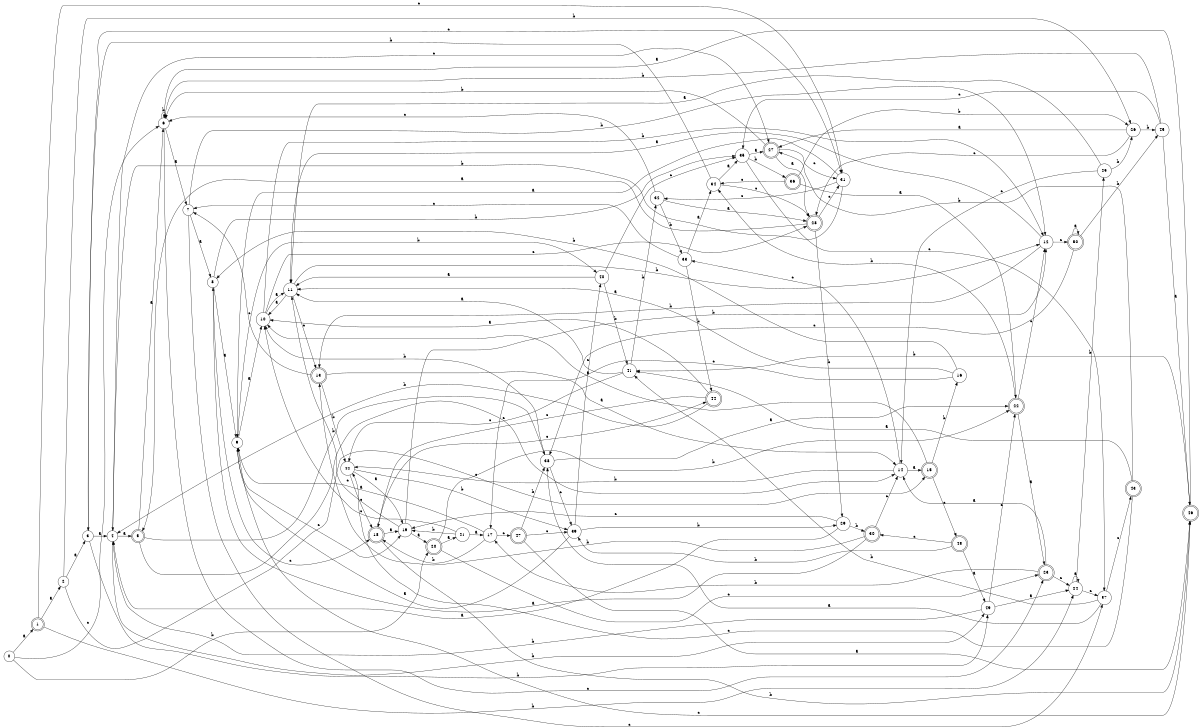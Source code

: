 digraph n41_3 {
__start0 [label="" shape="none"];

rankdir=LR;
size="8,5";

s0 [style="filled", color="black", fillcolor="white" shape="circle", label="0"];
s1 [style="rounded,filled", color="black", fillcolor="white" shape="doublecircle", label="1"];
s2 [style="filled", color="black", fillcolor="white" shape="circle", label="2"];
s3 [style="filled", color="black", fillcolor="white" shape="circle", label="3"];
s4 [style="filled", color="black", fillcolor="white" shape="circle", label="4"];
s5 [style="rounded,filled", color="black", fillcolor="white" shape="doublecircle", label="5"];
s6 [style="filled", color="black", fillcolor="white" shape="circle", label="6"];
s7 [style="filled", color="black", fillcolor="white" shape="circle", label="7"];
s8 [style="filled", color="black", fillcolor="white" shape="circle", label="8"];
s9 [style="filled", color="black", fillcolor="white" shape="circle", label="9"];
s10 [style="filled", color="black", fillcolor="white" shape="circle", label="10"];
s11 [style="filled", color="black", fillcolor="white" shape="circle", label="11"];
s12 [style="filled", color="black", fillcolor="white" shape="circle", label="12"];
s13 [style="rounded,filled", color="black", fillcolor="white" shape="doublecircle", label="13"];
s14 [style="filled", color="black", fillcolor="white" shape="circle", label="14"];
s15 [style="rounded,filled", color="black", fillcolor="white" shape="doublecircle", label="15"];
s16 [style="filled", color="black", fillcolor="white" shape="circle", label="16"];
s17 [style="filled", color="black", fillcolor="white" shape="circle", label="17"];
s18 [style="rounded,filled", color="black", fillcolor="white" shape="doublecircle", label="18"];
s19 [style="filled", color="black", fillcolor="white" shape="circle", label="19"];
s20 [style="rounded,filled", color="black", fillcolor="white" shape="doublecircle", label="20"];
s21 [style="filled", color="black", fillcolor="white" shape="circle", label="21"];
s22 [style="rounded,filled", color="black", fillcolor="white" shape="doublecircle", label="22"];
s23 [style="rounded,filled", color="black", fillcolor="white" shape="doublecircle", label="23"];
s24 [style="filled", color="black", fillcolor="white" shape="circle", label="24"];
s25 [style="filled", color="black", fillcolor="white" shape="circle", label="25"];
s26 [style="filled", color="black", fillcolor="white" shape="circle", label="26"];
s27 [style="rounded,filled", color="black", fillcolor="white" shape="doublecircle", label="27"];
s28 [style="rounded,filled", color="black", fillcolor="white" shape="doublecircle", label="28"];
s29 [style="filled", color="black", fillcolor="white" shape="circle", label="29"];
s30 [style="rounded,filled", color="black", fillcolor="white" shape="doublecircle", label="30"];
s31 [style="filled", color="black", fillcolor="white" shape="circle", label="31"];
s32 [style="filled", color="black", fillcolor="white" shape="circle", label="32"];
s33 [style="filled", color="black", fillcolor="white" shape="circle", label="33"];
s34 [style="filled", color="black", fillcolor="white" shape="circle", label="34"];
s35 [style="filled", color="black", fillcolor="white" shape="circle", label="35"];
s36 [style="rounded,filled", color="black", fillcolor="white" shape="doublecircle", label="36"];
s37 [style="filled", color="black", fillcolor="white" shape="circle", label="37"];
s38 [style="filled", color="black", fillcolor="white" shape="circle", label="38"];
s39 [style="filled", color="black", fillcolor="white" shape="circle", label="39"];
s40 [style="filled", color="black", fillcolor="white" shape="circle", label="40"];
s41 [style="filled", color="black", fillcolor="white" shape="circle", label="41"];
s42 [style="filled", color="black", fillcolor="white" shape="circle", label="42"];
s43 [style="rounded,filled", color="black", fillcolor="white" shape="doublecircle", label="43"];
s44 [style="rounded,filled", color="black", fillcolor="white" shape="doublecircle", label="44"];
s45 [style="filled", color="black", fillcolor="white" shape="circle", label="45"];
s46 [style="rounded,filled", color="black", fillcolor="white" shape="doublecircle", label="46"];
s47 [style="rounded,filled", color="black", fillcolor="white" shape="doublecircle", label="47"];
s48 [style="rounded,filled", color="black", fillcolor="white" shape="doublecircle", label="48"];
s49 [style="filled", color="black", fillcolor="white" shape="circle", label="49"];
s50 [style="rounded,filled", color="black", fillcolor="white" shape="doublecircle", label="50"];
s0 -> s1 [label="a"];
s0 -> s20 [label="b"];
s0 -> s6 [label="c"];
s1 -> s2 [label="a"];
s1 -> s24 [label="b"];
s1 -> s31 [label="c"];
s2 -> s3 [label="a"];
s2 -> s26 [label="b"];
s2 -> s15 [label="c"];
s3 -> s4 [label="a"];
s3 -> s49 [label="b"];
s3 -> s31 [label="c"];
s4 -> s5 [label="a"];
s4 -> s49 [label="b"];
s4 -> s27 [label="c"];
s5 -> s6 [label="a"];
s5 -> s38 [label="b"];
s5 -> s14 [label="c"];
s6 -> s7 [label="a"];
s6 -> s6 [label="b"];
s6 -> s23 [label="c"];
s7 -> s8 [label="a"];
s7 -> s12 [label="b"];
s7 -> s37 [label="c"];
s8 -> s9 [label="a"];
s8 -> s35 [label="b"];
s8 -> s18 [label="c"];
s9 -> s10 [label="a"];
s9 -> s40 [label="b"];
s9 -> s19 [label="c"];
s10 -> s11 [label="a"];
s10 -> s12 [label="b"];
s10 -> s28 [label="c"];
s11 -> s10 [label="a"];
s11 -> s12 [label="b"];
s11 -> s13 [label="c"];
s12 -> s11 [label="a"];
s12 -> s13 [label="b"];
s12 -> s50 [label="c"];
s13 -> s14 [label="a"];
s13 -> s42 [label="b"];
s13 -> s7 [label="c"];
s14 -> s15 [label="a"];
s14 -> s42 [label="b"];
s14 -> s33 [label="c"];
s15 -> s10 [label="a"];
s15 -> s16 [label="b"];
s15 -> s48 [label="c"];
s16 -> s11 [label="a"];
s16 -> s8 [label="b"];
s16 -> s17 [label="c"];
s17 -> s9 [label="a"];
s17 -> s18 [label="b"];
s17 -> s47 [label="c"];
s18 -> s19 [label="a"];
s18 -> s46 [label="b"];
s18 -> s44 [label="c"];
s19 -> s20 [label="a"];
s19 -> s12 [label="b"];
s19 -> s11 [label="c"];
s20 -> s21 [label="a"];
s20 -> s22 [label="b"];
s20 -> s23 [label="c"];
s21 -> s17 [label="a"];
s21 -> s19 [label="b"];
s21 -> s10 [label="c"];
s22 -> s23 [label="a"];
s22 -> s34 [label="b"];
s22 -> s12 [label="c"];
s23 -> s14 [label="a"];
s23 -> s17 [label="b"];
s23 -> s24 [label="c"];
s24 -> s24 [label="a"];
s24 -> s25 [label="b"];
s24 -> s37 [label="c"];
s25 -> s11 [label="a"];
s25 -> s26 [label="b"];
s25 -> s14 [label="c"];
s26 -> s27 [label="a"];
s26 -> s45 [label="b"];
s26 -> s28 [label="c"];
s27 -> s28 [label="a"];
s27 -> s6 [label="b"];
s27 -> s31 [label="c"];
s28 -> s5 [label="a"];
s28 -> s29 [label="b"];
s28 -> s31 [label="c"];
s29 -> s4 [label="a"];
s29 -> s30 [label="b"];
s29 -> s19 [label="c"];
s30 -> s8 [label="a"];
s30 -> s13 [label="b"];
s30 -> s14 [label="c"];
s31 -> s9 [label="a"];
s31 -> s4 [label="b"];
s31 -> s32 [label="c"];
s32 -> s28 [label="a"];
s32 -> s33 [label="b"];
s32 -> s6 [label="c"];
s33 -> s34 [label="a"];
s33 -> s44 [label="b"];
s33 -> s7 [label="c"];
s34 -> s35 [label="a"];
s34 -> s3 [label="b"];
s34 -> s28 [label="c"];
s35 -> s27 [label="a"];
s35 -> s36 [label="b"];
s35 -> s37 [label="c"];
s36 -> s22 [label="a"];
s36 -> s26 [label="b"];
s36 -> s34 [label="c"];
s37 -> s38 [label="a"];
s37 -> s41 [label="b"];
s37 -> s43 [label="c"];
s38 -> s22 [label="a"];
s38 -> s10 [label="b"];
s38 -> s39 [label="c"];
s39 -> s9 [label="a"];
s39 -> s29 [label="b"];
s39 -> s40 [label="c"];
s40 -> s11 [label="a"];
s40 -> s41 [label="b"];
s40 -> s35 [label="c"];
s41 -> s11 [label="a"];
s41 -> s32 [label="b"];
s41 -> s42 [label="c"];
s42 -> s19 [label="a"];
s42 -> s39 [label="b"];
s42 -> s18 [label="c"];
s43 -> s41 [label="a"];
s43 -> s27 [label="b"];
s43 -> s42 [label="c"];
s44 -> s10 [label="a"];
s44 -> s4 [label="b"];
s44 -> s18 [label="c"];
s45 -> s46 [label="a"];
s45 -> s6 [label="b"];
s45 -> s35 [label="c"];
s46 -> s6 [label="a"];
s46 -> s41 [label="b"];
s46 -> s9 [label="c"];
s47 -> s46 [label="a"];
s47 -> s38 [label="b"];
s47 -> s39 [label="c"];
s48 -> s49 [label="a"];
s48 -> s39 [label="b"];
s48 -> s30 [label="c"];
s49 -> s24 [label="a"];
s49 -> s4 [label="b"];
s49 -> s22 [label="c"];
s50 -> s50 [label="a"];
s50 -> s45 [label="b"];
s50 -> s38 [label="c"];

}